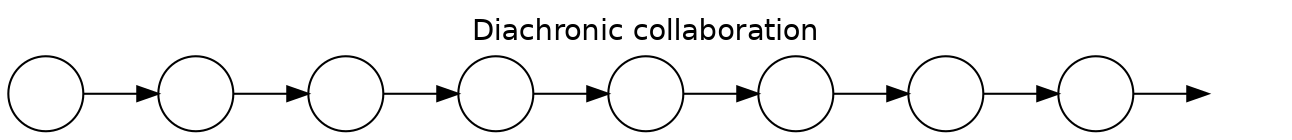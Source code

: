 digraph {
  label="Diachronic collaboration"
  fontname=Helvetica;
  rankdir=LR;
  labelloc=t;
  node[fontname=Helvetica shape=circle label=""];
  g0 -> g1 -> g2 -> g3 -> g4 -> g5 -> g6 -> g7 -> gn;
  gn[style=invis];
  
}